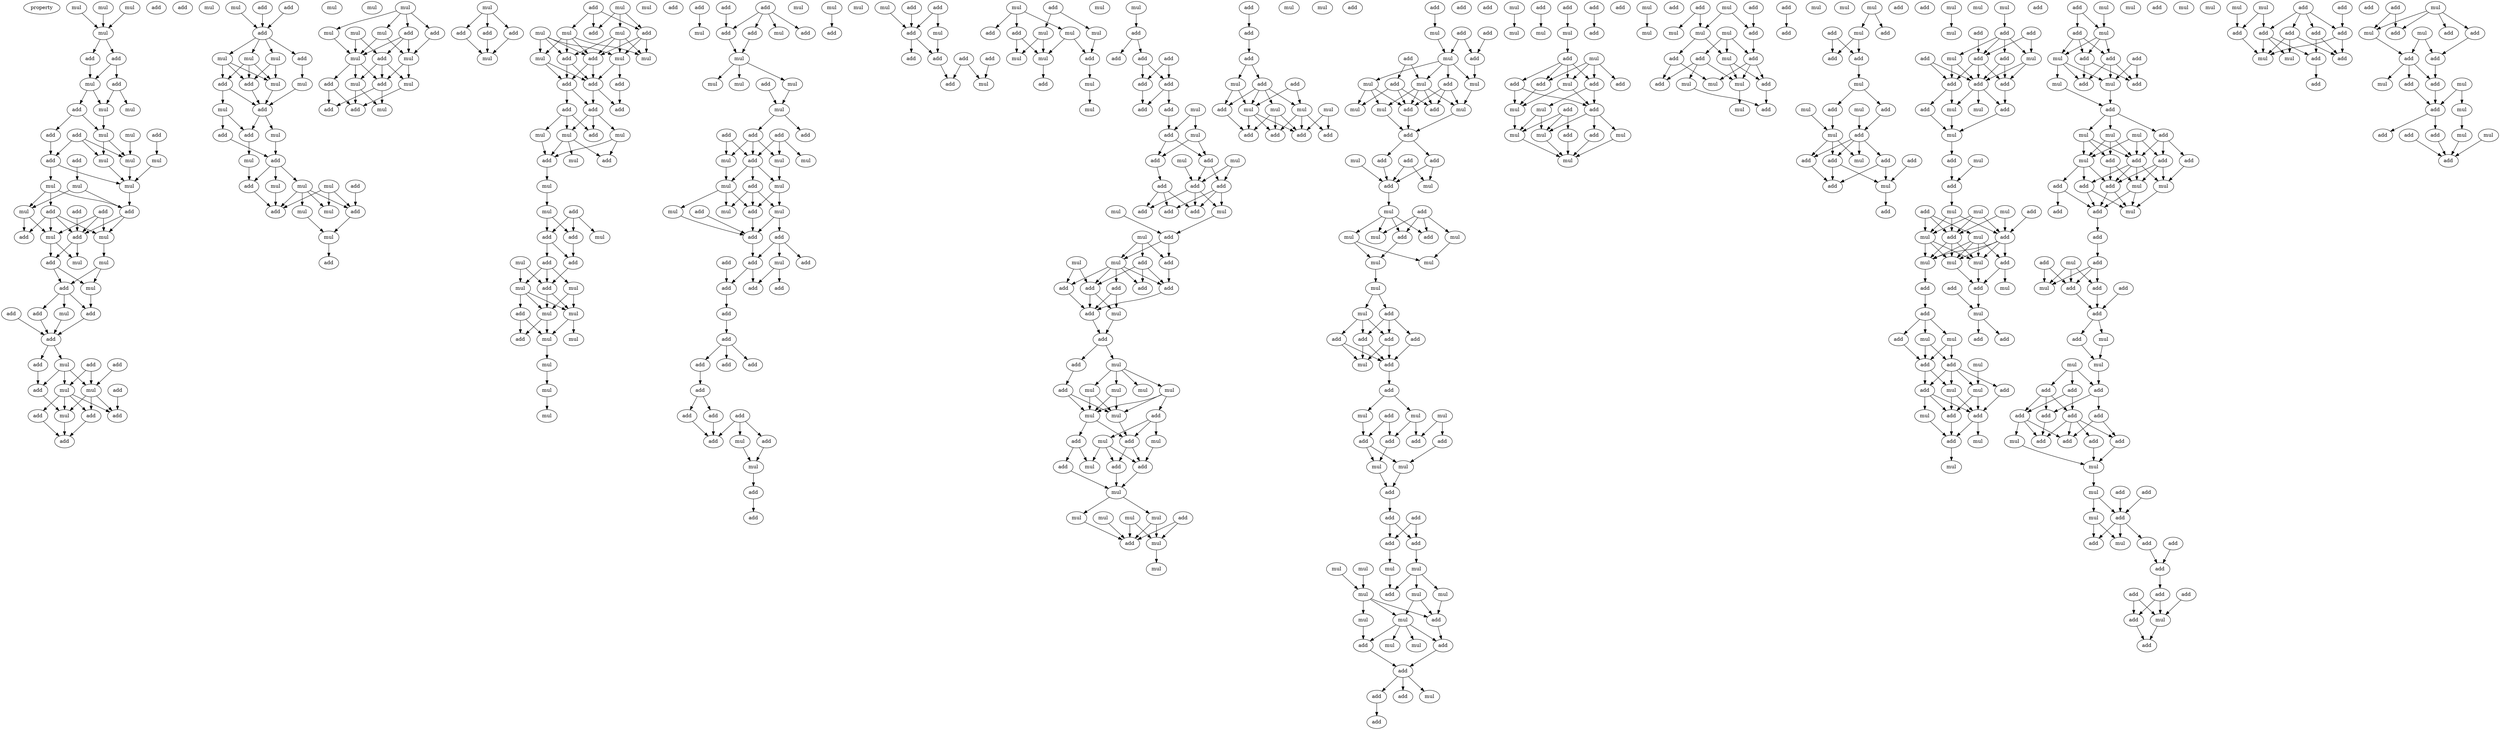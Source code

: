 digraph {
    node [fontcolor=black]
    property [mul=2,lf=1.3]
    0 [ label = mul ];
    1 [ label = add ];
    2 [ label = add ];
    3 [ label = mul ];
    4 [ label = mul ];
    5 [ label = mul ];
    6 [ label = add ];
    7 [ label = add ];
    8 [ label = mul ];
    9 [ label = add ];
    10 [ label = mul ];
    11 [ label = add ];
    12 [ label = mul ];
    13 [ label = mul ];
    14 [ label = add ];
    15 [ label = mul ];
    16 [ label = add ];
    17 [ label = add ];
    18 [ label = add ];
    19 [ label = add ];
    20 [ label = mul ];
    21 [ label = mul ];
    22 [ label = mul ];
    23 [ label = mul ];
    24 [ label = mul ];
    25 [ label = mul ];
    26 [ label = add ];
    27 [ label = add ];
    28 [ label = add ];
    29 [ label = mul ];
    30 [ label = add ];
    31 [ label = add ];
    32 [ label = add ];
    33 [ label = mul ];
    34 [ label = mul ];
    35 [ label = mul ];
    36 [ label = add ];
    37 [ label = mul ];
    38 [ label = mul ];
    39 [ label = add ];
    40 [ label = add ];
    41 [ label = add ];
    42 [ label = add ];
    43 [ label = mul ];
    44 [ label = add ];
    45 [ label = add ];
    46 [ label = add ];
    47 [ label = mul ];
    48 [ label = add ];
    49 [ label = mul ];
    50 [ label = mul ];
    51 [ label = mul ];
    52 [ label = add ];
    53 [ label = add ];
    54 [ label = add ];
    55 [ label = add ];
    56 [ label = mul ];
    57 [ label = add ];
    58 [ label = add ];
    59 [ label = mul ];
    60 [ label = add ];
    61 [ label = mul ];
    62 [ label = add ];
    63 [ label = add ];
    64 [ label = add ];
    65 [ label = mul ];
    66 [ label = mul ];
    67 [ label = mul ];
    68 [ label = mul ];
    69 [ label = add ];
    70 [ label = add ];
    71 [ label = mul ];
    72 [ label = add ];
    73 [ label = mul ];
    74 [ label = add ];
    75 [ label = add ];
    76 [ label = mul ];
    77 [ label = mul ];
    78 [ label = add ];
    79 [ label = mul ];
    80 [ label = add ];
    81 [ label = mul ];
    82 [ label = add ];
    83 [ label = mul ];
    84 [ label = mul ];
    85 [ label = add ];
    86 [ label = mul ];
    87 [ label = add ];
    88 [ label = mul ];
    89 [ label = mul ];
    90 [ label = add ];
    91 [ label = mul ];
    92 [ label = add ];
    93 [ label = add ];
    94 [ label = mul ];
    95 [ label = mul ];
    96 [ label = mul ];
    97 [ label = mul ];
    98 [ label = add ];
    99 [ label = mul ];
    100 [ label = add ];
    101 [ label = add ];
    102 [ label = mul ];
    103 [ label = mul ];
    104 [ label = add ];
    105 [ label = mul ];
    106 [ label = add ];
    107 [ label = mul ];
    108 [ label = add ];
    109 [ label = add ];
    110 [ label = add ];
    111 [ label = mul ];
    112 [ label = add ];
    113 [ label = mul ];
    114 [ label = mul ];
    115 [ label = add ];
    116 [ label = mul ];
    117 [ label = mul ];
    118 [ label = add ];
    119 [ label = mul ];
    120 [ label = mul ];
    121 [ label = mul ];
    122 [ label = add ];
    123 [ label = add ];
    124 [ label = add ];
    125 [ label = add ];
    126 [ label = add ];
    127 [ label = add ];
    128 [ label = add ];
    129 [ label = add ];
    130 [ label = mul ];
    131 [ label = add ];
    132 [ label = mul ];
    133 [ label = mul ];
    134 [ label = add ];
    135 [ label = mul ];
    136 [ label = add ];
    137 [ label = mul ];
    138 [ label = mul ];
    139 [ label = mul ];
    140 [ label = add ];
    141 [ label = add ];
    142 [ label = add ];
    143 [ label = mul ];
    144 [ label = add ];
    145 [ label = add ];
    146 [ label = mul ];
    147 [ label = mul ];
    148 [ label = add ];
    149 [ label = mul ];
    150 [ label = mul ];
    151 [ label = mul ];
    152 [ label = add ];
    153 [ label = add ];
    154 [ label = add ];
    155 [ label = mul ];
    156 [ label = mul ];
    157 [ label = mul ];
    158 [ label = mul ];
    159 [ label = add ];
    160 [ label = mul ];
    161 [ label = mul ];
    162 [ label = add ];
    163 [ label = add ];
    164 [ label = add ];
    165 [ label = add ];
    166 [ label = mul ];
    167 [ label = mul ];
    168 [ label = add ];
    169 [ label = mul ];
    170 [ label = add ];
    171 [ label = mul ];
    172 [ label = mul ];
    173 [ label = mul ];
    174 [ label = mul ];
    175 [ label = add ];
    176 [ label = add ];
    177 [ label = add ];
    178 [ label = add ];
    179 [ label = mul ];
    180 [ label = mul ];
    181 [ label = mul ];
    182 [ label = add ];
    183 [ label = mul ];
    184 [ label = mul ];
    185 [ label = add ];
    186 [ label = mul ];
    187 [ label = add ];
    188 [ label = mul ];
    189 [ label = add ];
    190 [ label = mul ];
    191 [ label = add ];
    192 [ label = add ];
    193 [ label = add ];
    194 [ label = add ];
    195 [ label = mul ];
    196 [ label = add ];
    197 [ label = add ];
    198 [ label = add ];
    199 [ label = add ];
    200 [ label = add ];
    201 [ label = add ];
    202 [ label = add ];
    203 [ label = mul ];
    204 [ label = add ];
    205 [ label = add ];
    206 [ label = mul ];
    207 [ label = add ];
    208 [ label = add ];
    209 [ label = add ];
    210 [ label = add ];
    211 [ label = add ];
    212 [ label = mul ];
    213 [ label = add ];
    214 [ label = add ];
    215 [ label = mul ];
    216 [ label = add ];
    217 [ label = mul ];
    218 [ label = add ];
    219 [ label = add ];
    220 [ label = add ];
    221 [ label = add ];
    222 [ label = mul ];
    223 [ label = add ];
    224 [ label = add ];
    225 [ label = add ];
    226 [ label = add ];
    227 [ label = mul ];
    228 [ label = add ];
    229 [ label = mul ];
    230 [ label = add ];
    231 [ label = mul ];
    232 [ label = add ];
    233 [ label = add ];
    234 [ label = mul ];
    235 [ label = mul ];
    236 [ label = mul ];
    237 [ label = add ];
    238 [ label = mul ];
    239 [ label = add ];
    240 [ label = mul ];
    241 [ label = mul ];
    242 [ label = mul ];
    243 [ label = mul ];
    244 [ label = add ];
    245 [ label = add ];
    246 [ label = add ];
    247 [ label = add ];
    248 [ label = add ];
    249 [ label = add ];
    250 [ label = add ];
    251 [ label = add ];
    252 [ label = mul ];
    253 [ label = mul ];
    254 [ label = add ];
    255 [ label = add ];
    256 [ label = mul ];
    257 [ label = mul ];
    258 [ label = add ];
    259 [ label = add ];
    260 [ label = add ];
    261 [ label = add ];
    262 [ label = mul ];
    263 [ label = mul ];
    264 [ label = add ];
    265 [ label = add ];
    266 [ label = add ];
    267 [ label = add ];
    268 [ label = mul ];
    269 [ label = mul ];
    270 [ label = mul ];
    271 [ label = add ];
    272 [ label = add ];
    273 [ label = add ];
    274 [ label = add ];
    275 [ label = add ];
    276 [ label = add ];
    277 [ label = add ];
    278 [ label = add ];
    279 [ label = mul ];
    280 [ label = add ];
    281 [ label = mul ];
    282 [ label = add ];
    283 [ label = mul ];
    284 [ label = add ];
    285 [ label = mul ];
    286 [ label = mul ];
    287 [ label = mul ];
    288 [ label = add ];
    289 [ label = mul ];
    290 [ label = mul ];
    291 [ label = add ];
    292 [ label = add ];
    293 [ label = mul ];
    294 [ label = mul ];
    295 [ label = mul ];
    296 [ label = add ];
    297 [ label = add ];
    298 [ label = add ];
    299 [ label = mul ];
    300 [ label = mul ];
    301 [ label = mul ];
    302 [ label = mul ];
    303 [ label = mul ];
    304 [ label = add ];
    305 [ label = mul ];
    306 [ label = add ];
    307 [ label = mul ];
    308 [ label = add ];
    309 [ label = mul ];
    310 [ label = mul ];
    311 [ label = add ];
    312 [ label = add ];
    313 [ label = add ];
    314 [ label = add ];
    315 [ label = mul ];
    316 [ label = mul ];
    317 [ label = mul ];
    318 [ label = mul ];
    319 [ label = mul ];
    320 [ label = add ];
    321 [ label = add ];
    322 [ label = add ];
    323 [ label = add ];
    324 [ label = add ];
    325 [ label = add ];
    326 [ label = add ];
    327 [ label = add ];
    328 [ label = mul ];
    329 [ label = add ];
    330 [ label = add ];
    331 [ label = add ];
    332 [ label = mul ];
    333 [ label = mul ];
    334 [ label = add ];
    335 [ label = add ];
    336 [ label = mul ];
    337 [ label = mul ];
    338 [ label = mul ];
    339 [ label = mul ];
    340 [ label = add ];
    341 [ label = add ];
    342 [ label = mul ];
    343 [ label = add ];
    344 [ label = mul ];
    345 [ label = add ];
    346 [ label = add ];
    347 [ label = add ];
    348 [ label = mul ];
    349 [ label = add ];
    350 [ label = add ];
    351 [ label = mul ];
    352 [ label = mul ];
    353 [ label = mul ];
    354 [ label = mul ];
    355 [ label = add ];
    356 [ label = add ];
    357 [ label = mul ];
    358 [ label = mul ];
    359 [ label = mul ];
    360 [ label = mul ];
    361 [ label = add ];
    362 [ label = add ];
    363 [ label = add ];
    364 [ label = add ];
    365 [ label = add ];
    366 [ label = add ];
    367 [ label = mul ];
    368 [ label = add ];
    369 [ label = mul ];
    370 [ label = mul ];
    371 [ label = add ];
    372 [ label = mul ];
    373 [ label = add ];
    374 [ label = add ];
    375 [ label = add ];
    376 [ label = add ];
    377 [ label = mul ];
    378 [ label = mul ];
    379 [ label = add ];
    380 [ label = add ];
    381 [ label = add ];
    382 [ label = add ];
    383 [ label = add ];
    384 [ label = mul ];
    385 [ label = mul ];
    386 [ label = mul ];
    387 [ label = mul ];
    388 [ label = add ];
    389 [ label = mul ];
    390 [ label = mul ];
    391 [ label = mul ];
    392 [ label = mul ];
    393 [ label = mul ];
    394 [ label = add ];
    395 [ label = add ];
    396 [ label = add ];
    397 [ label = add ];
    398 [ label = mul ];
    399 [ label = mul ];
    400 [ label = add ];
    401 [ label = add ];
    402 [ label = add ];
    403 [ label = add ];
    404 [ label = mul ];
    405 [ label = add ];
    406 [ label = mul ];
    407 [ label = add ];
    408 [ label = add ];
    409 [ label = mul ];
    410 [ label = mul ];
    411 [ label = mul ];
    412 [ label = mul ];
    413 [ label = add ];
    414 [ label = add ];
    415 [ label = add ];
    416 [ label = mul ];
    417 [ label = add ];
    418 [ label = add ];
    419 [ label = mul ];
    420 [ label = add ];
    421 [ label = add ];
    422 [ label = mul ];
    423 [ label = mul ];
    424 [ label = mul ];
    425 [ label = add ];
    426 [ label = add ];
    427 [ label = mul ];
    428 [ label = mul ];
    429 [ label = add ];
    430 [ label = add ];
    431 [ label = mul ];
    432 [ label = add ];
    433 [ label = add ];
    434 [ label = mul ];
    435 [ label = add ];
    436 [ label = add ];
    437 [ label = mul ];
    438 [ label = add ];
    439 [ label = mul ];
    440 [ label = mul ];
    441 [ label = mul ];
    442 [ label = add ];
    443 [ label = add ];
    444 [ label = add ];
    445 [ label = mul ];
    446 [ label = mul ];
    447 [ label = add ];
    448 [ label = mul ];
    449 [ label = add ];
    450 [ label = mul ];
    451 [ label = add ];
    452 [ label = mul ];
    453 [ label = add ];
    454 [ label = add ];
    455 [ label = mul ];
    456 [ label = mul ];
    457 [ label = mul ];
    458 [ label = mul ];
    459 [ label = add ];
    460 [ label = add ];
    461 [ label = add ];
    462 [ label = add ];
    463 [ label = add ];
    464 [ label = mul ];
    465 [ label = mul ];
    466 [ label = mul ];
    467 [ label = add ];
    468 [ label = add ];
    469 [ label = add ];
    470 [ label = mul ];
    471 [ label = add ];
    472 [ label = add ];
    473 [ label = add ];
    474 [ label = add ];
    475 [ label = mul ];
    476 [ label = add ];
    477 [ label = mul ];
    478 [ label = add ];
    479 [ label = mul ];
    480 [ label = add ];
    481 [ label = mul ];
    482 [ label = mul ];
    483 [ label = mul ];
    484 [ label = add ];
    485 [ label = add ];
    486 [ label = add ];
    487 [ label = add ];
    488 [ label = mul ];
    489 [ label = add ];
    490 [ label = add ];
    491 [ label = mul ];
    492 [ label = add ];
    493 [ label = add ];
    494 [ label = add ];
    495 [ label = add ];
    496 [ label = mul ];
    497 [ label = add ];
    498 [ label = mul ];
    499 [ label = mul ];
    500 [ label = add ];
    501 [ label = mul ];
    502 [ label = add ];
    503 [ label = add ];
    504 [ label = add ];
    505 [ label = add ];
    506 [ label = mul ];
    507 [ label = mul ];
    508 [ label = mul ];
    509 [ label = mul ];
    510 [ label = mul ];
    511 [ label = add ];
    512 [ label = add ];
    513 [ label = mul ];
    514 [ label = mul ];
    515 [ label = add ];
    516 [ label = mul ];
    517 [ label = add ];
    518 [ label = mul ];
    519 [ label = add ];
    520 [ label = add ];
    521 [ label = mul ];
    522 [ label = add ];
    523 [ label = add ];
    524 [ label = mul ];
    525 [ label = add ];
    526 [ label = mul ];
    527 [ label = add ];
    528 [ label = add ];
    529 [ label = add ];
    530 [ label = mul ];
    531 [ label = mul ];
    532 [ label = add ];
    533 [ label = add ];
    534 [ label = mul ];
    535 [ label = add ];
    536 [ label = add ];
    537 [ label = mul ];
    538 [ label = add ];
    539 [ label = mul ];
    540 [ label = mul ];
    541 [ label = mul ];
    542 [ label = add ];
    543 [ label = add ];
    544 [ label = mul ];
    545 [ label = add ];
    546 [ label = add ];
    547 [ label = mul ];
    548 [ label = add ];
    549 [ label = mul ];
    550 [ label = mul ];
    551 [ label = mul ];
    552 [ label = add ];
    553 [ label = add ];
    554 [ label = add ];
    555 [ label = add ];
    556 [ label = mul ];
    557 [ label = mul ];
    558 [ label = mul ];
    559 [ label = add ];
    560 [ label = add ];
    561 [ label = add ];
    562 [ label = mul ];
    563 [ label = add ];
    564 [ label = mul ];
    565 [ label = add ];
    566 [ label = add ];
    567 [ label = add ];
    568 [ label = mul ];
    569 [ label = add ];
    570 [ label = mul ];
    571 [ label = add ];
    572 [ label = add ];
    573 [ label = add ];
    574 [ label = mul ];
    575 [ label = add ];
    576 [ label = mul ];
    577 [ label = add ];
    578 [ label = add ];
    579 [ label = add ];
    580 [ label = add ];
    581 [ label = add ];
    582 [ label = add ];
    583 [ label = mul ];
    584 [ label = mul ];
    585 [ label = mul ];
    586 [ label = add ];
    587 [ label = add ];
    588 [ label = add ];
    589 [ label = add ];
    590 [ label = add ];
    591 [ label = add ];
    592 [ label = add ];
    593 [ label = add ];
    594 [ label = mul ];
    595 [ label = add ];
    596 [ label = add ];
    597 [ label = add ];
    598 [ label = mul ];
    599 [ label = add ];
    600 [ label = add ];
    601 [ label = mul ];
    602 [ label = mul ];
    603 [ label = mul ];
    604 [ label = add ];
    605 [ label = add ];
    606 [ label = mul ];
    607 [ label = add ];
    608 [ label = add ];
    609 [ label = mul ];
    610 [ label = add ];
    611 [ label = add ];
    612 [ label = add ];
    613 [ label = add ];
    614 [ label = add ];
    615 [ label = mul ];
    616 [ label = add ];
    617 [ label = add ];
    618 [ label = mul ];
    619 [ label = mul ];
    620 [ label = add ];
    621 [ label = add ];
    622 [ label = add ];
    623 [ label = add ];
    624 [ label = add ];
    625 [ label = add ];
    626 [ label = mul ];
    627 [ label = add ];
    628 [ label = mul ];
    629 [ label = add ];
    630 [ label = add ];
    631 [ label = add ];
    632 [ label = add ];
    633 [ label = mul ];
    634 [ label = mul ];
    635 [ label = add ];
    636 [ label = add ];
    637 [ label = add ];
    638 [ label = mul ];
    639 [ label = add ];
    640 [ label = add ];
    641 [ label = add ];
    642 [ label = mul ];
    643 [ label = mul ];
    644 [ label = add ];
    645 [ label = mul ];
    646 [ label = add ];
    647 [ label = add ];
    648 [ label = mul ];
    649 [ label = add ];
    650 [ label = mul ];
    651 [ label = add ];
    652 [ label = add ];
    0 -> 5 [ name = 0 ];
    3 -> 5 [ name = 1 ];
    4 -> 5 [ name = 2 ];
    5 -> 6 [ name = 3 ];
    5 -> 7 [ name = 4 ];
    6 -> 8 [ name = 5 ];
    7 -> 8 [ name = 6 ];
    7 -> 9 [ name = 7 ];
    8 -> 11 [ name = 8 ];
    8 -> 12 [ name = 9 ];
    9 -> 10 [ name = 10 ];
    9 -> 12 [ name = 11 ];
    11 -> 15 [ name = 12 ];
    11 -> 17 [ name = 13 ];
    12 -> 15 [ name = 14 ];
    13 -> 22 [ name = 15 ];
    14 -> 19 [ name = 16 ];
    14 -> 21 [ name = 17 ];
    14 -> 22 [ name = 18 ];
    15 -> 21 [ name = 19 ];
    15 -> 22 [ name = 20 ];
    16 -> 20 [ name = 21 ];
    17 -> 19 [ name = 22 ];
    18 -> 24 [ name = 23 ];
    19 -> 23 [ name = 24 ];
    19 -> 25 [ name = 25 ];
    20 -> 25 [ name = 26 ];
    21 -> 25 [ name = 27 ];
    22 -> 25 [ name = 28 ];
    23 -> 26 [ name = 29 ];
    23 -> 27 [ name = 30 ];
    23 -> 29 [ name = 31 ];
    24 -> 27 [ name = 32 ];
    24 -> 29 [ name = 33 ];
    25 -> 27 [ name = 34 ];
    26 -> 31 [ name = 35 ];
    26 -> 32 [ name = 36 ];
    26 -> 33 [ name = 37 ];
    26 -> 34 [ name = 38 ];
    27 -> 32 [ name = 39 ];
    27 -> 33 [ name = 40 ];
    28 -> 32 [ name = 41 ];
    29 -> 31 [ name = 42 ];
    29 -> 34 [ name = 43 ];
    30 -> 32 [ name = 44 ];
    30 -> 33 [ name = 45 ];
    30 -> 34 [ name = 46 ];
    32 -> 35 [ name = 47 ];
    32 -> 36 [ name = 48 ];
    33 -> 37 [ name = 49 ];
    34 -> 35 [ name = 50 ];
    34 -> 36 [ name = 51 ];
    36 -> 38 [ name = 52 ];
    36 -> 39 [ name = 53 ];
    37 -> 38 [ name = 54 ];
    37 -> 39 [ name = 55 ];
    38 -> 42 [ name = 56 ];
    39 -> 41 [ name = 57 ];
    39 -> 42 [ name = 58 ];
    39 -> 43 [ name = 59 ];
    40 -> 44 [ name = 60 ];
    41 -> 44 [ name = 61 ];
    42 -> 44 [ name = 62 ];
    43 -> 44 [ name = 63 ];
    44 -> 47 [ name = 64 ];
    44 -> 48 [ name = 65 ];
    45 -> 50 [ name = 66 ];
    46 -> 50 [ name = 67 ];
    46 -> 51 [ name = 68 ];
    47 -> 50 [ name = 69 ];
    47 -> 51 [ name = 70 ];
    47 -> 53 [ name = 71 ];
    48 -> 53 [ name = 72 ];
    50 -> 54 [ name = 73 ];
    50 -> 55 [ name = 74 ];
    50 -> 56 [ name = 75 ];
    51 -> 54 [ name = 76 ];
    51 -> 55 [ name = 77 ];
    51 -> 56 [ name = 78 ];
    51 -> 57 [ name = 79 ];
    52 -> 55 [ name = 80 ];
    53 -> 56 [ name = 81 ];
    54 -> 58 [ name = 82 ];
    56 -> 58 [ name = 83 ];
    57 -> 58 [ name = 84 ];
    59 -> 63 [ name = 85 ];
    60 -> 63 [ name = 86 ];
    62 -> 63 [ name = 87 ];
    63 -> 64 [ name = 88 ];
    63 -> 65 [ name = 89 ];
    63 -> 66 [ name = 90 ];
    63 -> 67 [ name = 91 ];
    64 -> 71 [ name = 92 ];
    65 -> 68 [ name = 93 ];
    65 -> 69 [ name = 94 ];
    65 -> 70 [ name = 95 ];
    66 -> 68 [ name = 96 ];
    66 -> 69 [ name = 97 ];
    66 -> 70 [ name = 98 ];
    67 -> 68 [ name = 99 ];
    67 -> 70 [ name = 100 ];
    68 -> 72 [ name = 101 ];
    69 -> 72 [ name = 102 ];
    69 -> 73 [ name = 103 ];
    70 -> 72 [ name = 104 ];
    71 -> 72 [ name = 105 ];
    72 -> 74 [ name = 106 ];
    72 -> 77 [ name = 107 ];
    73 -> 74 [ name = 108 ];
    73 -> 75 [ name = 109 ];
    74 -> 79 [ name = 110 ];
    75 -> 78 [ name = 111 ];
    77 -> 78 [ name = 112 ];
    78 -> 80 [ name = 113 ];
    78 -> 81 [ name = 114 ];
    78 -> 84 [ name = 115 ];
    79 -> 80 [ name = 116 ];
    80 -> 87 [ name = 117 ];
    81 -> 87 [ name = 118 ];
    82 -> 85 [ name = 119 ];
    83 -> 85 [ name = 120 ];
    83 -> 86 [ name = 121 ];
    83 -> 87 [ name = 122 ];
    84 -> 85 [ name = 123 ];
    84 -> 86 [ name = 124 ];
    84 -> 87 [ name = 125 ];
    84 -> 88 [ name = 126 ];
    85 -> 89 [ name = 127 ];
    88 -> 89 [ name = 128 ];
    89 -> 90 [ name = 129 ];
    91 -> 92 [ name = 130 ];
    91 -> 93 [ name = 131 ];
    91 -> 95 [ name = 132 ];
    91 -> 96 [ name = 133 ];
    92 -> 99 [ name = 134 ];
    93 -> 97 [ name = 135 ];
    93 -> 98 [ name = 136 ];
    93 -> 99 [ name = 137 ];
    94 -> 97 [ name = 138 ];
    94 -> 98 [ name = 139 ];
    95 -> 97 [ name = 140 ];
    95 -> 99 [ name = 141 ];
    96 -> 97 [ name = 142 ];
    97 -> 100 [ name = 143 ];
    97 -> 101 [ name = 144 ];
    97 -> 102 [ name = 145 ];
    98 -> 100 [ name = 146 ];
    98 -> 102 [ name = 147 ];
    98 -> 103 [ name = 148 ];
    99 -> 100 [ name = 149 ];
    99 -> 103 [ name = 150 ];
    100 -> 105 [ name = 151 ];
    100 -> 106 [ name = 152 ];
    101 -> 104 [ name = 153 ];
    101 -> 106 [ name = 154 ];
    102 -> 104 [ name = 155 ];
    102 -> 105 [ name = 156 ];
    103 -> 104 [ name = 157 ];
    107 -> 108 [ name = 158 ];
    107 -> 109 [ name = 159 ];
    107 -> 110 [ name = 160 ];
    108 -> 111 [ name = 161 ];
    109 -> 111 [ name = 162 ];
    110 -> 111 [ name = 163 ];
    112 -> 114 [ name = 164 ];
    112 -> 115 [ name = 165 ];
    112 -> 118 [ name = 166 ];
    113 -> 115 [ name = 167 ];
    113 -> 116 [ name = 168 ];
    113 -> 118 [ name = 169 ];
    114 -> 119 [ name = 170 ];
    114 -> 120 [ name = 171 ];
    114 -> 122 [ name = 172 ];
    114 -> 123 [ name = 173 ];
    116 -> 119 [ name = 174 ];
    116 -> 121 [ name = 175 ];
    116 -> 122 [ name = 176 ];
    116 -> 123 [ name = 177 ];
    117 -> 120 [ name = 178 ];
    117 -> 121 [ name = 179 ];
    117 -> 122 [ name = 180 ];
    117 -> 123 [ name = 181 ];
    118 -> 119 [ name = 182 ];
    118 -> 121 [ name = 183 ];
    118 -> 122 [ name = 184 ];
    120 -> 124 [ name = 185 ];
    120 -> 125 [ name = 186 ];
    121 -> 125 [ name = 187 ];
    121 -> 126 [ name = 188 ];
    122 -> 124 [ name = 189 ];
    122 -> 125 [ name = 190 ];
    123 -> 124 [ name = 191 ];
    123 -> 125 [ name = 192 ];
    124 -> 128 [ name = 193 ];
    124 -> 129 [ name = 194 ];
    125 -> 127 [ name = 195 ];
    125 -> 129 [ name = 196 ];
    126 -> 127 [ name = 197 ];
    128 -> 130 [ name = 198 ];
    128 -> 131 [ name = 199 ];
    128 -> 132 [ name = 200 ];
    129 -> 131 [ name = 201 ];
    129 -> 132 [ name = 202 ];
    129 -> 133 [ name = 203 ];
    130 -> 136 [ name = 204 ];
    132 -> 134 [ name = 205 ];
    132 -> 135 [ name = 206 ];
    132 -> 136 [ name = 207 ];
    133 -> 134 [ name = 208 ];
    133 -> 136 [ name = 209 ];
    136 -> 137 [ name = 210 ];
    137 -> 139 [ name = 211 ];
    139 -> 141 [ name = 212 ];
    139 -> 142 [ name = 213 ];
    140 -> 141 [ name = 214 ];
    140 -> 142 [ name = 215 ];
    140 -> 143 [ name = 216 ];
    141 -> 145 [ name = 217 ];
    142 -> 144 [ name = 218 ];
    142 -> 145 [ name = 219 ];
    144 -> 147 [ name = 220 ];
    144 -> 148 [ name = 221 ];
    144 -> 149 [ name = 222 ];
    145 -> 148 [ name = 223 ];
    146 -> 147 [ name = 224 ];
    146 -> 148 [ name = 225 ];
    147 -> 150 [ name = 226 ];
    147 -> 151 [ name = 227 ];
    147 -> 152 [ name = 228 ];
    148 -> 150 [ name = 229 ];
    148 -> 151 [ name = 230 ];
    149 -> 150 [ name = 231 ];
    149 -> 151 [ name = 232 ];
    150 -> 154 [ name = 233 ];
    150 -> 155 [ name = 234 ];
    151 -> 155 [ name = 235 ];
    151 -> 156 [ name = 236 ];
    152 -> 154 [ name = 237 ];
    152 -> 155 [ name = 238 ];
    155 -> 157 [ name = 239 ];
    157 -> 158 [ name = 240 ];
    158 -> 160 [ name = 241 ];
    159 -> 161 [ name = 242 ];
    162 -> 165 [ name = 243 ];
    163 -> 164 [ name = 244 ];
    163 -> 165 [ name = 245 ];
    163 -> 166 [ name = 246 ];
    163 -> 168 [ name = 247 ];
    164 -> 169 [ name = 248 ];
    165 -> 169 [ name = 249 ];
    169 -> 171 [ name = 250 ];
    169 -> 172 [ name = 251 ];
    169 -> 173 [ name = 252 ];
    170 -> 174 [ name = 253 ];
    173 -> 174 [ name = 254 ];
    174 -> 175 [ name = 255 ];
    174 -> 176 [ name = 256 ];
    175 -> 179 [ name = 257 ];
    175 -> 181 [ name = 258 ];
    175 -> 182 [ name = 259 ];
    177 -> 180 [ name = 260 ];
    177 -> 181 [ name = 261 ];
    177 -> 182 [ name = 262 ];
    178 -> 179 [ name = 263 ];
    178 -> 182 [ name = 264 ];
    179 -> 183 [ name = 265 ];
    181 -> 184 [ name = 266 ];
    182 -> 183 [ name = 267 ];
    182 -> 184 [ name = 268 ];
    182 -> 185 [ name = 269 ];
    183 -> 186 [ name = 270 ];
    183 -> 187 [ name = 271 ];
    183 -> 188 [ name = 272 ];
    184 -> 187 [ name = 273 ];
    184 -> 190 [ name = 274 ];
    185 -> 187 [ name = 275 ];
    185 -> 188 [ name = 276 ];
    185 -> 190 [ name = 277 ];
    186 -> 191 [ name = 278 ];
    187 -> 191 [ name = 279 ];
    189 -> 191 [ name = 280 ];
    190 -> 191 [ name = 281 ];
    190 -> 192 [ name = 282 ];
    191 -> 194 [ name = 283 ];
    192 -> 193 [ name = 284 ];
    192 -> 194 [ name = 285 ];
    192 -> 195 [ name = 286 ];
    194 -> 197 [ name = 287 ];
    194 -> 198 [ name = 288 ];
    195 -> 198 [ name = 289 ];
    195 -> 199 [ name = 290 ];
    196 -> 197 [ name = 291 ];
    197 -> 200 [ name = 292 ];
    200 -> 201 [ name = 293 ];
    201 -> 202 [ name = 294 ];
    201 -> 204 [ name = 295 ];
    201 -> 205 [ name = 296 ];
    202 -> 208 [ name = 297 ];
    203 -> 207 [ name = 298 ];
    208 -> 210 [ name = 299 ];
    208 -> 211 [ name = 300 ];
    209 -> 212 [ name = 301 ];
    209 -> 213 [ name = 302 ];
    209 -> 214 [ name = 303 ];
    210 -> 214 [ name = 304 ];
    211 -> 214 [ name = 305 ];
    212 -> 215 [ name = 306 ];
    213 -> 215 [ name = 307 ];
    215 -> 216 [ name = 308 ];
    216 -> 218 [ name = 309 ];
    217 -> 221 [ name = 310 ];
    219 -> 221 [ name = 311 ];
    219 -> 222 [ name = 312 ];
    220 -> 221 [ name = 313 ];
    221 -> 224 [ name = 314 ];
    221 -> 225 [ name = 315 ];
    222 -> 225 [ name = 316 ];
    223 -> 227 [ name = 317 ];
    225 -> 228 [ name = 318 ];
    226 -> 227 [ name = 319 ];
    226 -> 228 [ name = 320 ];
    229 -> 232 [ name = 321 ];
    229 -> 233 [ name = 322 ];
    229 -> 235 [ name = 323 ];
    230 -> 231 [ name = 324 ];
    230 -> 234 [ name = 325 ];
    231 -> 236 [ name = 326 ];
    231 -> 238 [ name = 327 ];
    233 -> 236 [ name = 328 ];
    233 -> 238 [ name = 329 ];
    234 -> 237 [ name = 330 ];
    235 -> 236 [ name = 331 ];
    235 -> 237 [ name = 332 ];
    236 -> 239 [ name = 333 ];
    237 -> 240 [ name = 334 ];
    240 -> 243 [ name = 335 ];
    242 -> 244 [ name = 336 ];
    244 -> 245 [ name = 337 ];
    244 -> 246 [ name = 338 ];
    245 -> 248 [ name = 339 ];
    245 -> 249 [ name = 340 ];
    247 -> 248 [ name = 341 ];
    247 -> 249 [ name = 342 ];
    248 -> 250 [ name = 343 ];
    248 -> 251 [ name = 344 ];
    249 -> 250 [ name = 345 ];
    251 -> 254 [ name = 346 ];
    252 -> 253 [ name = 347 ];
    252 -> 254 [ name = 348 ];
    253 -> 255 [ name = 349 ];
    253 -> 258 [ name = 350 ];
    254 -> 255 [ name = 351 ];
    254 -> 258 [ name = 352 ];
    255 -> 259 [ name = 353 ];
    255 -> 260 [ name = 354 ];
    256 -> 259 [ name = 355 ];
    257 -> 259 [ name = 356 ];
    257 -> 260 [ name = 357 ];
    258 -> 261 [ name = 358 ];
    259 -> 263 [ name = 359 ];
    259 -> 265 [ name = 360 ];
    259 -> 266 [ name = 361 ];
    260 -> 263 [ name = 362 ];
    260 -> 264 [ name = 363 ];
    260 -> 266 [ name = 364 ];
    261 -> 264 [ name = 365 ];
    261 -> 265 [ name = 366 ];
    261 -> 266 [ name = 367 ];
    262 -> 267 [ name = 368 ];
    263 -> 267 [ name = 369 ];
    267 -> 270 [ name = 370 ];
    267 -> 271 [ name = 371 ];
    268 -> 270 [ name = 372 ];
    268 -> 271 [ name = 373 ];
    268 -> 272 [ name = 374 ];
    269 -> 276 [ name = 375 ];
    269 -> 277 [ name = 376 ];
    270 -> 273 [ name = 377 ];
    270 -> 274 [ name = 378 ];
    270 -> 275 [ name = 379 ];
    270 -> 276 [ name = 380 ];
    270 -> 277 [ name = 381 ];
    271 -> 274 [ name = 382 ];
    272 -> 273 [ name = 383 ];
    272 -> 274 [ name = 384 ];
    272 -> 277 [ name = 385 ];
    274 -> 278 [ name = 386 ];
    275 -> 278 [ name = 387 ];
    275 -> 279 [ name = 388 ];
    276 -> 278 [ name = 389 ];
    277 -> 278 [ name = 390 ];
    277 -> 279 [ name = 391 ];
    278 -> 280 [ name = 392 ];
    279 -> 280 [ name = 393 ];
    280 -> 281 [ name = 394 ];
    280 -> 282 [ name = 395 ];
    281 -> 283 [ name = 396 ];
    281 -> 285 [ name = 397 ];
    281 -> 286 [ name = 398 ];
    281 -> 287 [ name = 399 ];
    282 -> 284 [ name = 400 ];
    283 -> 288 [ name = 401 ];
    283 -> 289 [ name = 402 ];
    283 -> 290 [ name = 403 ];
    284 -> 289 [ name = 404 ];
    284 -> 290 [ name = 405 ];
    285 -> 289 [ name = 406 ];
    285 -> 290 [ name = 407 ];
    287 -> 289 [ name = 408 ];
    287 -> 290 [ name = 409 ];
    288 -> 291 [ name = 410 ];
    288 -> 293 [ name = 411 ];
    288 -> 294 [ name = 412 ];
    289 -> 291 [ name = 413 ];
    290 -> 291 [ name = 414 ];
    290 -> 292 [ name = 415 ];
    291 -> 297 [ name = 416 ];
    291 -> 298 [ name = 417 ];
    292 -> 295 [ name = 418 ];
    292 -> 296 [ name = 419 ];
    293 -> 295 [ name = 420 ];
    293 -> 297 [ name = 421 ];
    293 -> 298 [ name = 422 ];
    294 -> 297 [ name = 423 ];
    296 -> 299 [ name = 424 ];
    297 -> 299 [ name = 425 ];
    298 -> 299 [ name = 426 ];
    299 -> 300 [ name = 427 ];
    299 -> 301 [ name = 428 ];
    300 -> 306 [ name = 429 ];
    301 -> 305 [ name = 430 ];
    301 -> 306 [ name = 431 ];
    302 -> 305 [ name = 432 ];
    302 -> 306 [ name = 433 ];
    303 -> 306 [ name = 434 ];
    304 -> 305 [ name = 435 ];
    304 -> 306 [ name = 436 ];
    305 -> 307 [ name = 437 ];
    308 -> 311 [ name = 438 ];
    311 -> 312 [ name = 439 ];
    312 -> 313 [ name = 440 ];
    312 -> 315 [ name = 441 ];
    313 -> 316 [ name = 442 ];
    313 -> 317 [ name = 443 ];
    313 -> 318 [ name = 444 ];
    313 -> 320 [ name = 445 ];
    314 -> 317 [ name = 446 ];
    314 -> 318 [ name = 447 ];
    315 -> 318 [ name = 448 ];
    315 -> 320 [ name = 449 ];
    316 -> 321 [ name = 450 ];
    316 -> 322 [ name = 451 ];
    316 -> 323 [ name = 452 ];
    317 -> 321 [ name = 453 ];
    317 -> 323 [ name = 454 ];
    317 -> 324 [ name = 455 ];
    318 -> 321 [ name = 456 ];
    318 -> 322 [ name = 457 ];
    318 -> 323 [ name = 458 ];
    319 -> 321 [ name = 459 ];
    319 -> 324 [ name = 460 ];
    320 -> 322 [ name = 461 ];
    326 -> 328 [ name = 462 ];
    327 -> 331 [ name = 463 ];
    327 -> 332 [ name = 464 ];
    328 -> 332 [ name = 465 ];
    329 -> 331 [ name = 466 ];
    330 -> 335 [ name = 467 ];
    330 -> 336 [ name = 468 ];
    331 -> 333 [ name = 469 ];
    332 -> 333 [ name = 470 ];
    332 -> 334 [ name = 471 ];
    332 -> 336 [ name = 472 ];
    332 -> 337 [ name = 473 ];
    333 -> 342 [ name = 474 ];
    334 -> 340 [ name = 475 ];
    334 -> 341 [ name = 476 ];
    334 -> 342 [ name = 477 ];
    335 -> 339 [ name = 478 ];
    335 -> 340 [ name = 479 ];
    335 -> 341 [ name = 480 ];
    336 -> 338 [ name = 481 ];
    336 -> 340 [ name = 482 ];
    336 -> 341 [ name = 483 ];
    336 -> 342 [ name = 484 ];
    337 -> 338 [ name = 485 ];
    337 -> 339 [ name = 486 ];
    337 -> 340 [ name = 487 ];
    338 -> 343 [ name = 488 ];
    340 -> 343 [ name = 489 ];
    342 -> 343 [ name = 490 ];
    343 -> 346 [ name = 491 ];
    343 -> 347 [ name = 492 ];
    344 -> 349 [ name = 493 ];
    345 -> 348 [ name = 494 ];
    345 -> 349 [ name = 495 ];
    346 -> 349 [ name = 496 ];
    347 -> 348 [ name = 497 ];
    347 -> 349 [ name = 498 ];
    349 -> 351 [ name = 499 ];
    350 -> 353 [ name = 500 ];
    350 -> 354 [ name = 501 ];
    350 -> 355 [ name = 502 ];
    350 -> 356 [ name = 503 ];
    351 -> 352 [ name = 504 ];
    351 -> 353 [ name = 505 ];
    351 -> 355 [ name = 506 ];
    351 -> 356 [ name = 507 ];
    352 -> 357 [ name = 508 ];
    352 -> 358 [ name = 509 ];
    354 -> 358 [ name = 510 ];
    356 -> 357 [ name = 511 ];
    357 -> 359 [ name = 512 ];
    359 -> 360 [ name = 513 ];
    359 -> 361 [ name = 514 ];
    360 -> 362 [ name = 515 ];
    360 -> 364 [ name = 516 ];
    360 -> 365 [ name = 517 ];
    361 -> 363 [ name = 518 ];
    361 -> 364 [ name = 519 ];
    361 -> 365 [ name = 520 ];
    362 -> 366 [ name = 521 ];
    362 -> 367 [ name = 522 ];
    363 -> 366 [ name = 523 ];
    364 -> 366 [ name = 524 ];
    364 -> 367 [ name = 525 ];
    365 -> 366 [ name = 526 ];
    365 -> 367 [ name = 527 ];
    366 -> 368 [ name = 528 ];
    368 -> 370 [ name = 529 ];
    368 -> 372 [ name = 530 ];
    369 -> 374 [ name = 531 ];
    369 -> 375 [ name = 532 ];
    370 -> 376 [ name = 533 ];
    371 -> 373 [ name = 534 ];
    371 -> 376 [ name = 535 ];
    372 -> 373 [ name = 536 ];
    372 -> 374 [ name = 537 ];
    373 -> 377 [ name = 538 ];
    375 -> 378 [ name = 539 ];
    376 -> 377 [ name = 540 ];
    376 -> 378 [ name = 541 ];
    377 -> 379 [ name = 542 ];
    378 -> 379 [ name = 543 ];
    379 -> 380 [ name = 544 ];
    380 -> 382 [ name = 545 ];
    380 -> 383 [ name = 546 ];
    381 -> 382 [ name = 547 ];
    381 -> 383 [ name = 548 ];
    382 -> 386 [ name = 549 ];
    383 -> 384 [ name = 550 ];
    384 -> 388 [ name = 551 ];
    385 -> 389 [ name = 552 ];
    386 -> 388 [ name = 553 ];
    386 -> 390 [ name = 554 ];
    386 -> 391 [ name = 555 ];
    387 -> 389 [ name = 556 ];
    389 -> 392 [ name = 557 ];
    389 -> 393 [ name = 558 ];
    389 -> 394 [ name = 559 ];
    390 -> 393 [ name = 560 ];
    390 -> 394 [ name = 561 ];
    391 -> 394 [ name = 562 ];
    392 -> 396 [ name = 563 ];
    393 -> 395 [ name = 564 ];
    393 -> 396 [ name = 565 ];
    393 -> 398 [ name = 566 ];
    393 -> 399 [ name = 567 ];
    394 -> 395 [ name = 568 ];
    395 -> 400 [ name = 569 ];
    396 -> 400 [ name = 570 ];
    400 -> 401 [ name = 571 ];
    400 -> 403 [ name = 572 ];
    400 -> 404 [ name = 573 ];
    401 -> 405 [ name = 574 ];
    406 -> 410 [ name = 575 ];
    407 -> 409 [ name = 576 ];
    408 -> 411 [ name = 577 ];
    411 -> 413 [ name = 578 ];
    412 -> 414 [ name = 579 ];
    412 -> 416 [ name = 580 ];
    412 -> 417 [ name = 581 ];
    412 -> 418 [ name = 582 ];
    413 -> 415 [ name = 583 ];
    413 -> 416 [ name = 584 ];
    413 -> 417 [ name = 585 ];
    413 -> 418 [ name = 586 ];
    415 -> 421 [ name = 587 ];
    415 -> 422 [ name = 588 ];
    416 -> 421 [ name = 589 ];
    416 -> 422 [ name = 590 ];
    417 -> 422 [ name = 591 ];
    418 -> 419 [ name = 592 ];
    418 -> 421 [ name = 593 ];
    419 -> 423 [ name = 594 ];
    419 -> 427 [ name = 595 ];
    420 -> 423 [ name = 596 ];
    420 -> 425 [ name = 597 ];
    420 -> 427 [ name = 598 ];
    421 -> 423 [ name = 599 ];
    421 -> 424 [ name = 600 ];
    421 -> 426 [ name = 601 ];
    422 -> 427 [ name = 602 ];
    423 -> 428 [ name = 603 ];
    424 -> 428 [ name = 604 ];
    425 -> 428 [ name = 605 ];
    426 -> 428 [ name = 606 ];
    427 -> 428 [ name = 607 ];
    429 -> 432 [ name = 608 ];
    431 -> 434 [ name = 609 ];
    435 -> 439 [ name = 610 ];
    435 -> 441 [ name = 611 ];
    436 -> 438 [ name = 612 ];
    437 -> 438 [ name = 613 ];
    437 -> 439 [ name = 614 ];
    438 -> 443 [ name = 615 ];
    439 -> 442 [ name = 616 ];
    439 -> 445 [ name = 617 ];
    440 -> 443 [ name = 618 ];
    440 -> 444 [ name = 619 ];
    440 -> 445 [ name = 620 ];
    442 -> 449 [ name = 621 ];
    442 -> 450 [ name = 622 ];
    443 -> 447 [ name = 623 ];
    443 -> 448 [ name = 624 ];
    443 -> 450 [ name = 625 ];
    444 -> 446 [ name = 626 ];
    444 -> 448 [ name = 627 ];
    444 -> 449 [ name = 628 ];
    445 -> 447 [ name = 629 ];
    445 -> 448 [ name = 630 ];
    446 -> 451 [ name = 631 ];
    447 -> 451 [ name = 632 ];
    448 -> 452 [ name = 633 ];
    453 -> 454 [ name = 634 ];
    457 -> 458 [ name = 635 ];
    457 -> 461 [ name = 636 ];
    458 -> 462 [ name = 637 ];
    458 -> 463 [ name = 638 ];
    459 -> 462 [ name = 639 ];
    459 -> 463 [ name = 640 ];
    463 -> 464 [ name = 641 ];
    464 -> 467 [ name = 642 ];
    464 -> 469 [ name = 643 ];
    465 -> 470 [ name = 644 ];
    466 -> 471 [ name = 645 ];
    467 -> 471 [ name = 646 ];
    469 -> 470 [ name = 647 ];
    470 -> 473 [ name = 648 ];
    470 -> 474 [ name = 649 ];
    470 -> 475 [ name = 650 ];
    471 -> 473 [ name = 651 ];
    471 -> 474 [ name = 652 ];
    471 -> 475 [ name = 653 ];
    471 -> 476 [ name = 654 ];
    472 -> 477 [ name = 655 ];
    473 -> 478 [ name = 656 ];
    474 -> 477 [ name = 657 ];
    474 -> 478 [ name = 658 ];
    476 -> 477 [ name = 659 ];
    476 -> 478 [ name = 660 ];
    477 -> 480 [ name = 661 ];
    479 -> 481 [ name = 662 ];
    483 -> 486 [ name = 663 ];
    484 -> 490 [ name = 664 ];
    485 -> 490 [ name = 665 ];
    485 -> 491 [ name = 666 ];
    486 -> 487 [ name = 667 ];
    486 -> 488 [ name = 668 ];
    486 -> 490 [ name = 669 ];
    486 -> 491 [ name = 670 ];
    487 -> 493 [ name = 671 ];
    487 -> 494 [ name = 672 ];
    488 -> 492 [ name = 673 ];
    488 -> 493 [ name = 674 ];
    489 -> 492 [ name = 675 ];
    489 -> 493 [ name = 676 ];
    490 -> 492 [ name = 677 ];
    490 -> 493 [ name = 678 ];
    490 -> 494 [ name = 679 ];
    491 -> 493 [ name = 680 ];
    491 -> 494 [ name = 681 ];
    492 -> 497 [ name = 682 ];
    492 -> 498 [ name = 683 ];
    493 -> 495 [ name = 684 ];
    493 -> 496 [ name = 685 ];
    493 -> 498 [ name = 686 ];
    494 -> 495 [ name = 687 ];
    495 -> 499 [ name = 688 ];
    497 -> 499 [ name = 689 ];
    498 -> 499 [ name = 690 ];
    499 -> 500 [ name = 691 ];
    500 -> 503 [ name = 692 ];
    501 -> 503 [ name = 693 ];
    503 -> 506 [ name = 694 ];
    504 -> 511 [ name = 695 ];
    505 -> 509 [ name = 696 ];
    505 -> 510 [ name = 697 ];
    505 -> 512 [ name = 698 ];
    506 -> 510 [ name = 699 ];
    506 -> 511 [ name = 700 ];
    506 -> 512 [ name = 701 ];
    507 -> 511 [ name = 702 ];
    507 -> 512 [ name = 703 ];
    508 -> 510 [ name = 704 ];
    508 -> 511 [ name = 705 ];
    508 -> 512 [ name = 706 ];
    509 -> 513 [ name = 707 ];
    509 -> 514 [ name = 708 ];
    509 -> 515 [ name = 709 ];
    509 -> 516 [ name = 710 ];
    510 -> 513 [ name = 711 ];
    510 -> 514 [ name = 712 ];
    510 -> 516 [ name = 713 ];
    511 -> 513 [ name = 714 ];
    511 -> 514 [ name = 715 ];
    511 -> 515 [ name = 716 ];
    511 -> 516 [ name = 717 ];
    512 -> 513 [ name = 718 ];
    512 -> 514 [ name = 719 ];
    512 -> 516 [ name = 720 ];
    513 -> 517 [ name = 721 ];
    514 -> 520 [ name = 722 ];
    515 -> 518 [ name = 723 ];
    515 -> 520 [ name = 724 ];
    516 -> 520 [ name = 725 ];
    517 -> 522 [ name = 726 ];
    519 -> 521 [ name = 727 ];
    520 -> 521 [ name = 728 ];
    521 -> 525 [ name = 729 ];
    521 -> 527 [ name = 730 ];
    522 -> 523 [ name = 731 ];
    522 -> 524 [ name = 732 ];
    522 -> 526 [ name = 733 ];
    523 -> 529 [ name = 734 ];
    524 -> 528 [ name = 735 ];
    524 -> 529 [ name = 736 ];
    526 -> 528 [ name = 737 ];
    526 -> 529 [ name = 738 ];
    528 -> 531 [ name = 739 ];
    528 -> 532 [ name = 740 ];
    528 -> 533 [ name = 741 ];
    528 -> 534 [ name = 742 ];
    529 -> 531 [ name = 743 ];
    529 -> 533 [ name = 744 ];
    530 -> 534 [ name = 745 ];
    531 -> 535 [ name = 746 ];
    531 -> 536 [ name = 747 ];
    532 -> 535 [ name = 748 ];
    533 -> 535 [ name = 749 ];
    533 -> 536 [ name = 750 ];
    533 -> 537 [ name = 751 ];
    534 -> 535 [ name = 752 ];
    534 -> 536 [ name = 753 ];
    535 -> 538 [ name = 754 ];
    535 -> 539 [ name = 755 ];
    536 -> 538 [ name = 756 ];
    537 -> 538 [ name = 757 ];
    538 -> 540 [ name = 758 ];
    541 -> 544 [ name = 759 ];
    542 -> 543 [ name = 760 ];
    542 -> 544 [ name = 761 ];
    543 -> 545 [ name = 762 ];
    543 -> 547 [ name = 763 ];
    543 -> 548 [ name = 764 ];
    544 -> 545 [ name = 765 ];
    544 -> 547 [ name = 766 ];
    544 -> 548 [ name = 767 ];
    545 -> 552 [ name = 768 ];
    545 -> 553 [ name = 769 ];
    546 -> 549 [ name = 770 ];
    546 -> 552 [ name = 771 ];
    547 -> 549 [ name = 772 ];
    547 -> 550 [ name = 773 ];
    547 -> 553 [ name = 774 ];
    548 -> 549 [ name = 775 ];
    548 -> 552 [ name = 776 ];
    548 -> 553 [ name = 777 ];
    549 -> 554 [ name = 778 ];
    550 -> 554 [ name = 779 ];
    554 -> 555 [ name = 780 ];
    554 -> 557 [ name = 781 ];
    554 -> 558 [ name = 782 ];
    555 -> 559 [ name = 783 ];
    555 -> 560 [ name = 784 ];
    555 -> 563 [ name = 785 ];
    556 -> 560 [ name = 786 ];
    556 -> 562 [ name = 787 ];
    556 -> 563 [ name = 788 ];
    557 -> 561 [ name = 789 ];
    557 -> 562 [ name = 790 ];
    557 -> 563 [ name = 791 ];
    558 -> 561 [ name = 792 ];
    558 -> 562 [ name = 793 ];
    558 -> 563 [ name = 794 ];
    559 -> 568 [ name = 795 ];
    560 -> 564 [ name = 796 ];
    560 -> 565 [ name = 797 ];
    560 -> 568 [ name = 798 ];
    561 -> 564 [ name = 799 ];
    561 -> 565 [ name = 800 ];
    562 -> 565 [ name = 801 ];
    562 -> 566 [ name = 802 ];
    562 -> 567 [ name = 803 ];
    563 -> 564 [ name = 804 ];
    563 -> 565 [ name = 805 ];
    563 -> 567 [ name = 806 ];
    563 -> 568 [ name = 807 ];
    564 -> 569 [ name = 808 ];
    564 -> 570 [ name = 809 ];
    565 -> 569 [ name = 810 ];
    565 -> 570 [ name = 811 ];
    566 -> 569 [ name = 812 ];
    566 -> 571 [ name = 813 ];
    567 -> 569 [ name = 814 ];
    567 -> 570 [ name = 815 ];
    568 -> 570 [ name = 816 ];
    569 -> 572 [ name = 817 ];
    572 -> 573 [ name = 818 ];
    573 -> 576 [ name = 819 ];
    573 -> 578 [ name = 820 ];
    573 -> 580 [ name = 821 ];
    574 -> 576 [ name = 822 ];
    574 -> 578 [ name = 823 ];
    574 -> 580 [ name = 824 ];
    575 -> 576 [ name = 825 ];
    575 -> 580 [ name = 826 ];
    578 -> 581 [ name = 827 ];
    579 -> 581 [ name = 828 ];
    580 -> 581 [ name = 829 ];
    581 -> 582 [ name = 830 ];
    581 -> 583 [ name = 831 ];
    582 -> 584 [ name = 832 ];
    583 -> 584 [ name = 833 ];
    584 -> 587 [ name = 834 ];
    585 -> 586 [ name = 835 ];
    585 -> 587 [ name = 836 ];
    585 -> 588 [ name = 837 ];
    586 -> 590 [ name = 838 ];
    586 -> 591 [ name = 839 ];
    587 -> 589 [ name = 840 ];
    587 -> 592 [ name = 841 ];
    588 -> 590 [ name = 842 ];
    588 -> 591 [ name = 843 ];
    588 -> 592 [ name = 844 ];
    589 -> 595 [ name = 845 ];
    589 -> 597 [ name = 846 ];
    590 -> 593 [ name = 847 ];
    590 -> 595 [ name = 848 ];
    590 -> 596 [ name = 849 ];
    590 -> 597 [ name = 850 ];
    591 -> 594 [ name = 851 ];
    591 -> 596 [ name = 852 ];
    591 -> 597 [ name = 853 ];
    592 -> 596 [ name = 854 ];
    593 -> 598 [ name = 855 ];
    594 -> 598 [ name = 856 ];
    595 -> 598 [ name = 857 ];
    598 -> 602 [ name = 858 ];
    599 -> 604 [ name = 859 ];
    600 -> 604 [ name = 860 ];
    602 -> 603 [ name = 861 ];
    602 -> 604 [ name = 862 ];
    603 -> 605 [ name = 863 ];
    603 -> 606 [ name = 864 ];
    604 -> 605 [ name = 865 ];
    604 -> 606 [ name = 866 ];
    604 -> 607 [ name = 867 ];
    607 -> 610 [ name = 868 ];
    608 -> 610 [ name = 869 ];
    610 -> 612 [ name = 870 ];
    611 -> 614 [ name = 871 ];
    611 -> 615 [ name = 872 ];
    612 -> 614 [ name = 873 ];
    612 -> 615 [ name = 874 ];
    613 -> 615 [ name = 875 ];
    614 -> 616 [ name = 876 ];
    615 -> 616 [ name = 877 ];
    617 -> 624 [ name = 878 ];
    618 -> 621 [ name = 879 ];
    618 -> 625 [ name = 880 ];
    619 -> 625 [ name = 881 ];
    620 -> 621 [ name = 882 ];
    620 -> 622 [ name = 883 ];
    620 -> 623 [ name = 884 ];
    620 -> 624 [ name = 885 ];
    621 -> 626 [ name = 886 ];
    621 -> 628 [ name = 887 ];
    621 -> 630 [ name = 888 ];
    622 -> 627 [ name = 889 ];
    622 -> 630 [ name = 890 ];
    623 -> 626 [ name = 891 ];
    623 -> 627 [ name = 892 ];
    623 -> 628 [ name = 893 ];
    624 -> 627 [ name = 894 ];
    624 -> 628 [ name = 895 ];
    625 -> 628 [ name = 896 ];
    630 -> 631 [ name = 897 ];
    632 -> 637 [ name = 898 ];
    632 -> 638 [ name = 899 ];
    633 -> 635 [ name = 900 ];
    633 -> 636 [ name = 901 ];
    633 -> 637 [ name = 902 ];
    633 -> 638 [ name = 903 ];
    634 -> 639 [ name = 904 ];
    634 -> 640 [ name = 905 ];
    635 -> 640 [ name = 906 ];
    638 -> 639 [ name = 907 ];
    639 -> 641 [ name = 908 ];
    639 -> 642 [ name = 909 ];
    639 -> 644 [ name = 910 ];
    640 -> 641 [ name = 911 ];
    641 -> 646 [ name = 912 ];
    643 -> 645 [ name = 913 ];
    643 -> 646 [ name = 914 ];
    644 -> 646 [ name = 915 ];
    645 -> 648 [ name = 916 ];
    646 -> 647 [ name = 917 ];
    646 -> 649 [ name = 918 ];
    648 -> 652 [ name = 919 ];
    649 -> 652 [ name = 920 ];
    650 -> 652 [ name = 921 ];
    651 -> 652 [ name = 922 ];
}

